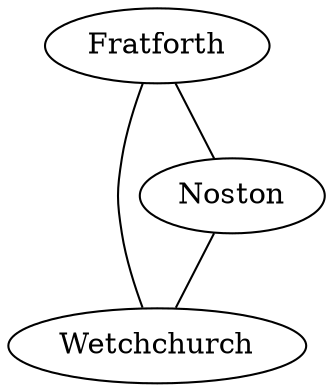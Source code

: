 graph Towns {
    Fratforth
    Wetchchurch
    Noston
    Fratforth -- Wetchchurch
    Fratforth -- Noston
    Noston -- Wetchchurch
}
